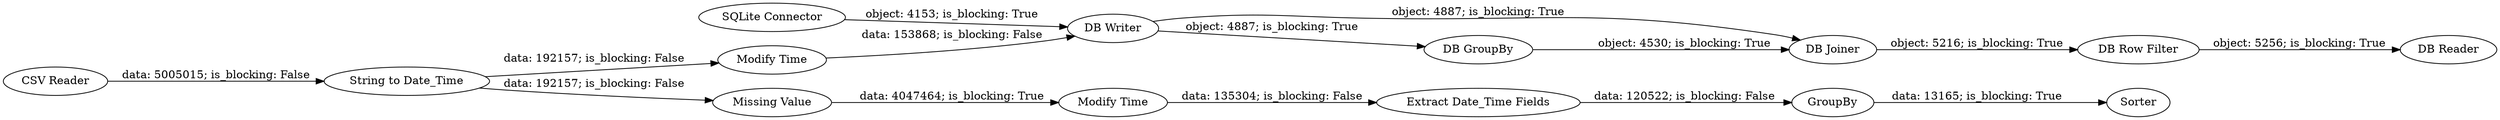 digraph {
	"8268923580873274128_41" [label="CSV Reader"]
	"8268923580873274128_45" [label="DB Reader"]
	"8268923580873274128_50" [label="Modify Time"]
	"8268923580873274128_43" [label="DB Joiner"]
	"8268923580873274128_44" [label="DB Row Filter"]
	"8268923580873274128_47" [label="SQLite Connector"]
	"8268923580873274128_48" [label="DB Writer"]
	"8268923580873274128_38" [label=GroupBy]
	"8268923580873274128_39" [label=Sorter]
	"8268923580873274128_42" [label="Extract Date_Time Fields"]
	"8268923580873274128_36" [label="Modify Time"]
	"8268923580873274128_16" [label="String to Date_Time"]
	"8268923580873274128_40" [label="Missing Value"]
	"8268923580873274128_49" [label="DB GroupBy"]
	"8268923580873274128_48" -> "8268923580873274128_43" [label="object: 4887; is_blocking: True"]
	"8268923580873274128_49" -> "8268923580873274128_43" [label="object: 4530; is_blocking: True"]
	"8268923580873274128_42" -> "8268923580873274128_38" [label="data: 120522; is_blocking: False"]
	"8268923580873274128_48" -> "8268923580873274128_49" [label="object: 4887; is_blocking: True"]
	"8268923580873274128_50" -> "8268923580873274128_48" [label="data: 153868; is_blocking: False"]
	"8268923580873274128_43" -> "8268923580873274128_44" [label="object: 5216; is_blocking: True"]
	"8268923580873274128_36" -> "8268923580873274128_42" [label="data: 135304; is_blocking: False"]
	"8268923580873274128_16" -> "8268923580873274128_50" [label="data: 192157; is_blocking: False"]
	"8268923580873274128_16" -> "8268923580873274128_40" [label="data: 192157; is_blocking: False"]
	"8268923580873274128_47" -> "8268923580873274128_48" [label="object: 4153; is_blocking: True"]
	"8268923580873274128_38" -> "8268923580873274128_39" [label="data: 13165; is_blocking: True"]
	"8268923580873274128_41" -> "8268923580873274128_16" [label="data: 5005015; is_blocking: False"]
	"8268923580873274128_44" -> "8268923580873274128_45" [label="object: 5256; is_blocking: True"]
	"8268923580873274128_40" -> "8268923580873274128_36" [label="data: 4047464; is_blocking: True"]
	rankdir=LR
}
